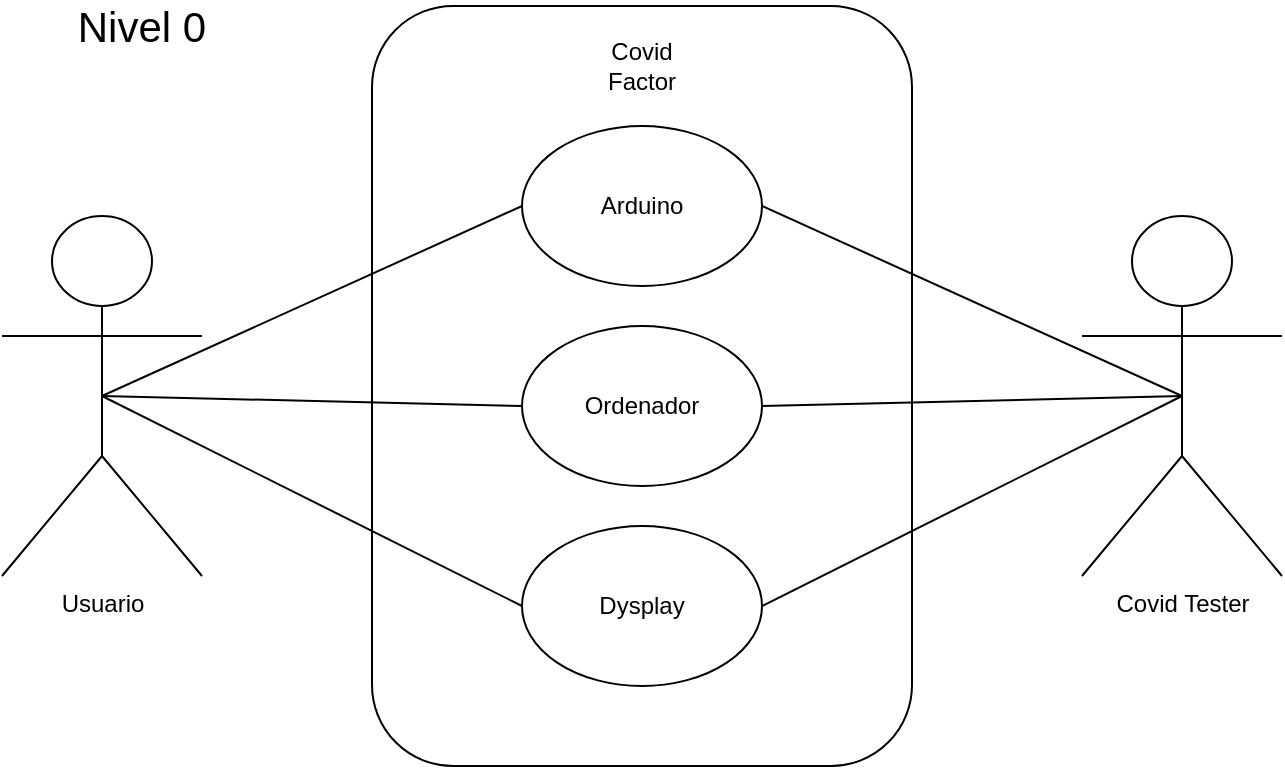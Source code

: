 <mxfile version="13.10.4" type="github">
  <diagram name="Page-1" id="e56a1550-8fbb-45ad-956c-1786394a9013">
    <mxGraphModel dx="1972" dy="2191" grid="1" gridSize="10" guides="1" tooltips="1" connect="1" arrows="1" fold="1" page="1" pageScale="1" pageWidth="1100" pageHeight="850" background="#ffffff" math="0" shadow="0">
      <root>
        <mxCell id="0" />
        <mxCell id="1" parent="0" />
        <mxCell id="bmUWzAHCmz6qbPRoAcMk-2" value="" style="rounded=1;whiteSpace=wrap;html=1;rotation=90;" parent="1" vertex="1">
          <mxGeometry x="-770" y="-1505" width="380" height="270" as="geometry" />
        </mxCell>
        <mxCell id="bmUWzAHCmz6qbPRoAcMk-16" style="rounded=0;orthogonalLoop=1;jettySize=auto;html=1;exitX=0.5;exitY=0.5;exitDx=0;exitDy=0;exitPerimeter=0;entryX=0;entryY=0.5;entryDx=0;entryDy=0;endArrow=none;endFill=0;" parent="1" source="bmUWzAHCmz6qbPRoAcMk-1" target="bmUWzAHCmz6qbPRoAcMk-13" edge="1">
          <mxGeometry relative="1" as="geometry" />
        </mxCell>
        <mxCell id="bmUWzAHCmz6qbPRoAcMk-17" style="edgeStyle=none;rounded=0;orthogonalLoop=1;jettySize=auto;html=1;exitX=0.5;exitY=0.5;exitDx=0;exitDy=0;exitPerimeter=0;entryX=0;entryY=0.5;entryDx=0;entryDy=0;endArrow=none;endFill=0;" parent="1" source="bmUWzAHCmz6qbPRoAcMk-1" target="bmUWzAHCmz6qbPRoAcMk-14" edge="1">
          <mxGeometry relative="1" as="geometry" />
        </mxCell>
        <mxCell id="bmUWzAHCmz6qbPRoAcMk-18" style="edgeStyle=none;rounded=0;orthogonalLoop=1;jettySize=auto;html=1;exitX=0.5;exitY=0.5;exitDx=0;exitDy=0;exitPerimeter=0;entryX=0;entryY=0.5;entryDx=0;entryDy=0;endArrow=none;endFill=0;" parent="1" source="bmUWzAHCmz6qbPRoAcMk-1" target="bmUWzAHCmz6qbPRoAcMk-15" edge="1">
          <mxGeometry relative="1" as="geometry" />
        </mxCell>
        <mxCell id="bmUWzAHCmz6qbPRoAcMk-1" value="Usuario" style="shape=umlActor;verticalLabelPosition=bottom;verticalAlign=top;html=1;outlineConnect=0;" parent="1" vertex="1">
          <mxGeometry x="-900" y="-1455" width="100" height="180" as="geometry" />
        </mxCell>
        <mxCell id="bmUWzAHCmz6qbPRoAcMk-19" style="edgeStyle=none;rounded=0;orthogonalLoop=1;jettySize=auto;html=1;exitX=0.5;exitY=0.5;exitDx=0;exitDy=0;exitPerimeter=0;entryX=1;entryY=0.5;entryDx=0;entryDy=0;endArrow=none;endFill=0;" parent="1" source="bmUWzAHCmz6qbPRoAcMk-3" target="bmUWzAHCmz6qbPRoAcMk-13" edge="1">
          <mxGeometry relative="1" as="geometry" />
        </mxCell>
        <mxCell id="bmUWzAHCmz6qbPRoAcMk-20" style="edgeStyle=none;rounded=0;orthogonalLoop=1;jettySize=auto;html=1;exitX=0.5;exitY=0.5;exitDx=0;exitDy=0;exitPerimeter=0;entryX=1;entryY=0.5;entryDx=0;entryDy=0;endArrow=none;endFill=0;" parent="1" source="bmUWzAHCmz6qbPRoAcMk-3" target="bmUWzAHCmz6qbPRoAcMk-14" edge="1">
          <mxGeometry relative="1" as="geometry" />
        </mxCell>
        <mxCell id="bmUWzAHCmz6qbPRoAcMk-21" style="edgeStyle=none;rounded=0;orthogonalLoop=1;jettySize=auto;html=1;exitX=0.5;exitY=0.5;exitDx=0;exitDy=0;exitPerimeter=0;entryX=1;entryY=0.5;entryDx=0;entryDy=0;endArrow=none;endFill=0;" parent="1" source="bmUWzAHCmz6qbPRoAcMk-3" target="bmUWzAHCmz6qbPRoAcMk-15" edge="1">
          <mxGeometry relative="1" as="geometry" />
        </mxCell>
        <mxCell id="bmUWzAHCmz6qbPRoAcMk-3" value="Covid Tester" style="shape=umlActor;verticalLabelPosition=bottom;verticalAlign=top;html=1;outlineConnect=0;" parent="1" vertex="1">
          <mxGeometry x="-360" y="-1455" width="100" height="180" as="geometry" />
        </mxCell>
        <mxCell id="bmUWzAHCmz6qbPRoAcMk-4" value="&lt;font style=&quot;font-size: 21px&quot;&gt;Nivel 0&lt;br&gt;&lt;/font&gt;" style="text;html=1;strokeColor=none;fillColor=none;align=center;verticalAlign=middle;whiteSpace=wrap;rounded=0;" parent="1" vertex="1">
          <mxGeometry x="-880" y="-1560" width="100" height="20" as="geometry" />
        </mxCell>
        <mxCell id="bmUWzAHCmz6qbPRoAcMk-5" value="Covid Factor" style="text;html=1;strokeColor=none;fillColor=none;align=center;verticalAlign=middle;whiteSpace=wrap;rounded=0;" parent="1" vertex="1">
          <mxGeometry x="-615" y="-1540" width="70" height="20" as="geometry" />
        </mxCell>
        <mxCell id="bmUWzAHCmz6qbPRoAcMk-13" value="Arduino" style="ellipse;whiteSpace=wrap;html=1;" parent="1" vertex="1">
          <mxGeometry x="-640" y="-1500" width="120" height="80" as="geometry" />
        </mxCell>
        <mxCell id="bmUWzAHCmz6qbPRoAcMk-14" value="Ordenador" style="ellipse;whiteSpace=wrap;html=1;" parent="1" vertex="1">
          <mxGeometry x="-640" y="-1400" width="120" height="80" as="geometry" />
        </mxCell>
        <mxCell id="bmUWzAHCmz6qbPRoAcMk-15" value="Dysplay" style="ellipse;whiteSpace=wrap;html=1;" parent="1" vertex="1">
          <mxGeometry x="-640" y="-1300" width="120" height="80" as="geometry" />
        </mxCell>
      </root>
    </mxGraphModel>
  </diagram>
</mxfile>
